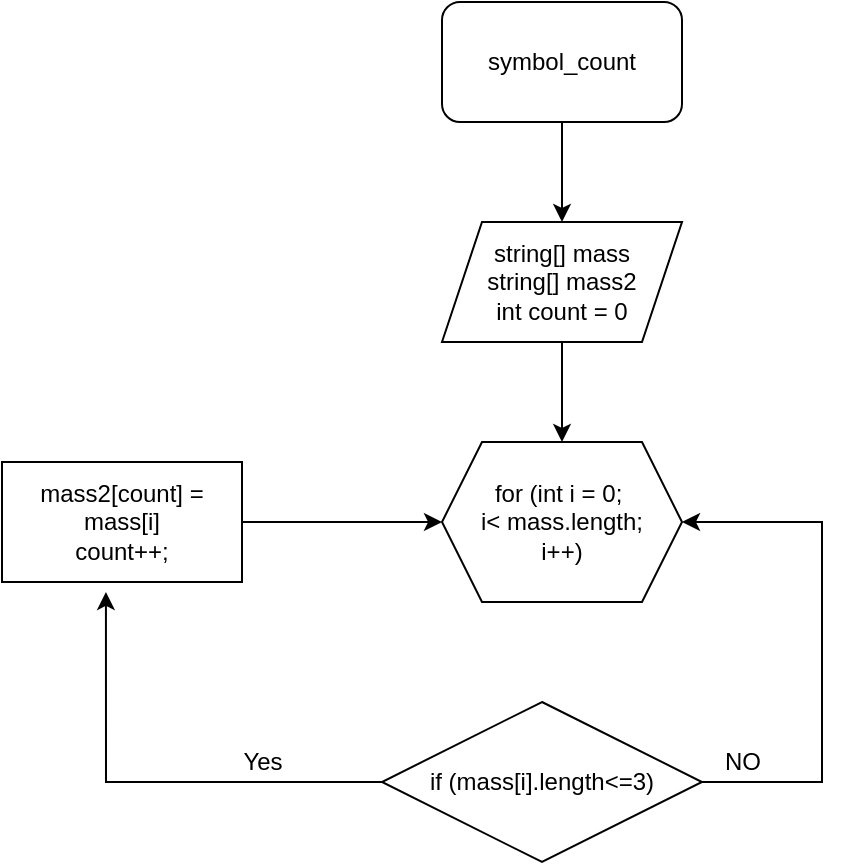 <mxfile version="20.2.3" type="device"><diagram id="C5RBs43oDa-KdzZeNtuy" name="Page-1"><mxGraphModel dx="920" dy="541" grid="1" gridSize="10" guides="1" tooltips="1" connect="1" arrows="1" fold="1" page="1" pageScale="1" pageWidth="827" pageHeight="1169" math="0" shadow="0"><root><mxCell id="WIyWlLk6GJQsqaUBKTNV-0"/><mxCell id="WIyWlLk6GJQsqaUBKTNV-1" parent="WIyWlLk6GJQsqaUBKTNV-0"/><mxCell id="3cbu1KX637xN74VUJfbD-10" value="" style="edgeStyle=orthogonalEdgeStyle;rounded=0;orthogonalLoop=1;jettySize=auto;html=1;" edge="1" parent="WIyWlLk6GJQsqaUBKTNV-1" source="3cbu1KX637xN74VUJfbD-0" target="3cbu1KX637xN74VUJfbD-1"><mxGeometry relative="1" as="geometry"/></mxCell><mxCell id="3cbu1KX637xN74VUJfbD-0" value="symbol_count" style="rounded=1;whiteSpace=wrap;html=1;" vertex="1" parent="WIyWlLk6GJQsqaUBKTNV-1"><mxGeometry x="290" y="50" width="120" height="60" as="geometry"/></mxCell><mxCell id="3cbu1KX637xN74VUJfbD-11" value="" style="edgeStyle=orthogonalEdgeStyle;rounded=0;orthogonalLoop=1;jettySize=auto;html=1;" edge="1" parent="WIyWlLk6GJQsqaUBKTNV-1" source="3cbu1KX637xN74VUJfbD-1" target="3cbu1KX637xN74VUJfbD-6"><mxGeometry relative="1" as="geometry"/></mxCell><mxCell id="3cbu1KX637xN74VUJfbD-1" value="string[] mass&lt;br&gt;string[] mass2&lt;br&gt;int count = 0" style="shape=parallelogram;perimeter=parallelogramPerimeter;whiteSpace=wrap;html=1;fixedSize=1;" vertex="1" parent="WIyWlLk6GJQsqaUBKTNV-1"><mxGeometry x="290" y="160" width="120" height="60" as="geometry"/></mxCell><mxCell id="3cbu1KX637xN74VUJfbD-9" style="edgeStyle=orthogonalEdgeStyle;rounded=0;orthogonalLoop=1;jettySize=auto;html=1;entryX=0;entryY=0.5;entryDx=0;entryDy=0;" edge="1" parent="WIyWlLk6GJQsqaUBKTNV-1" source="3cbu1KX637xN74VUJfbD-4" target="3cbu1KX637xN74VUJfbD-6"><mxGeometry relative="1" as="geometry"/></mxCell><mxCell id="3cbu1KX637xN74VUJfbD-4" value="mass2[count] = mass[i]&lt;br&gt;count++;" style="rounded=0;whiteSpace=wrap;html=1;" vertex="1" parent="WIyWlLk6GJQsqaUBKTNV-1"><mxGeometry x="70" y="280" width="120" height="60" as="geometry"/></mxCell><mxCell id="3cbu1KX637xN74VUJfbD-7" style="edgeStyle=orthogonalEdgeStyle;rounded=0;orthogonalLoop=1;jettySize=auto;html=1;entryX=1;entryY=0.5;entryDx=0;entryDy=0;" edge="1" parent="WIyWlLk6GJQsqaUBKTNV-1" source="3cbu1KX637xN74VUJfbD-5" target="3cbu1KX637xN74VUJfbD-6"><mxGeometry relative="1" as="geometry"><Array as="points"><mxPoint x="480" y="440"/><mxPoint x="480" y="310"/></Array></mxGeometry></mxCell><mxCell id="3cbu1KX637xN74VUJfbD-8" style="edgeStyle=orthogonalEdgeStyle;rounded=0;orthogonalLoop=1;jettySize=auto;html=1;entryX=0.433;entryY=1.083;entryDx=0;entryDy=0;entryPerimeter=0;" edge="1" parent="WIyWlLk6GJQsqaUBKTNV-1" source="3cbu1KX637xN74VUJfbD-5" target="3cbu1KX637xN74VUJfbD-4"><mxGeometry relative="1" as="geometry"/></mxCell><mxCell id="3cbu1KX637xN74VUJfbD-5" value="if (mass[i].length&amp;lt;=3)" style="rhombus;whiteSpace=wrap;html=1;" vertex="1" parent="WIyWlLk6GJQsqaUBKTNV-1"><mxGeometry x="260" y="400" width="160" height="80" as="geometry"/></mxCell><mxCell id="3cbu1KX637xN74VUJfbD-6" value="for (int i = 0;&amp;nbsp;&lt;br&gt;i&amp;lt; mass.length;&lt;br&gt;i++)" style="shape=hexagon;perimeter=hexagonPerimeter2;whiteSpace=wrap;html=1;fixedSize=1;" vertex="1" parent="WIyWlLk6GJQsqaUBKTNV-1"><mxGeometry x="290" y="270" width="120" height="80" as="geometry"/></mxCell><mxCell id="3cbu1KX637xN74VUJfbD-13" value="NO" style="text;html=1;align=center;verticalAlign=middle;resizable=0;points=[];autosize=1;strokeColor=none;fillColor=none;" vertex="1" parent="WIyWlLk6GJQsqaUBKTNV-1"><mxGeometry x="420" y="415" width="40" height="30" as="geometry"/></mxCell><mxCell id="3cbu1KX637xN74VUJfbD-14" value="Yes" style="text;html=1;align=center;verticalAlign=middle;resizable=0;points=[];autosize=1;strokeColor=none;fillColor=none;" vertex="1" parent="WIyWlLk6GJQsqaUBKTNV-1"><mxGeometry x="180" y="415" width="40" height="30" as="geometry"/></mxCell></root></mxGraphModel></diagram></mxfile>
